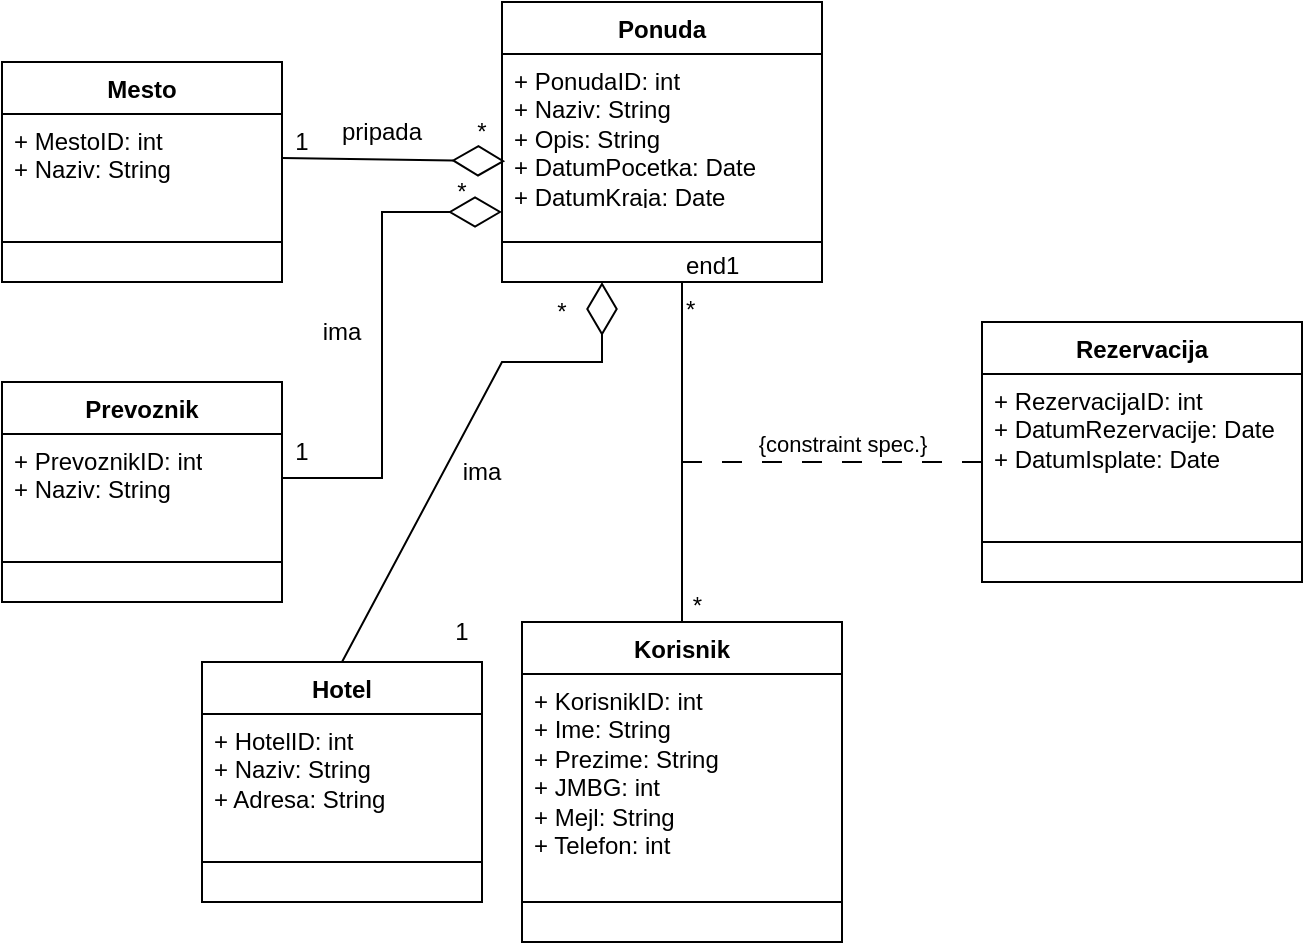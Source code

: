 <mxfile version="24.4.4" type="github">
  <diagram name="Page-1" id="iO_VpCfIkmOvoATDGDRV">
    <mxGraphModel dx="1050" dy="530" grid="1" gridSize="10" guides="1" tooltips="1" connect="1" arrows="1" fold="1" page="1" pageScale="1" pageWidth="827" pageHeight="1169" math="0" shadow="0">
      <root>
        <mxCell id="0" />
        <mxCell id="1" parent="0" />
        <mxCell id="N3QRz-uvsfwkMozRb9pL-1" value="Ponuda" style="swimlane;fontStyle=1;align=center;verticalAlign=top;childLayout=stackLayout;horizontal=1;startSize=26;horizontalStack=0;resizeParent=1;resizeParentMax=0;resizeLast=0;collapsible=1;marginBottom=0;whiteSpace=wrap;html=1;" vertex="1" parent="1">
          <mxGeometry x="270" y="20" width="160" height="140" as="geometry" />
        </mxCell>
        <mxCell id="N3QRz-uvsfwkMozRb9pL-2" value="+ PonudaID: int&lt;div&gt;+ Naziv: String&lt;/div&gt;&lt;div&gt;+ Opis: String&lt;/div&gt;&lt;div&gt;+ DatumPocetka: Date&lt;/div&gt;&lt;div&gt;+ DatumKraja: Date&lt;/div&gt;&lt;div&gt;&lt;br&gt;&lt;/div&gt;" style="text;strokeColor=none;fillColor=none;align=left;verticalAlign=top;spacingLeft=4;spacingRight=4;overflow=hidden;rotatable=0;points=[[0,0.5],[1,0.5]];portConstraint=eastwest;whiteSpace=wrap;html=1;" vertex="1" parent="N3QRz-uvsfwkMozRb9pL-1">
          <mxGeometry y="26" width="160" height="74" as="geometry" />
        </mxCell>
        <mxCell id="N3QRz-uvsfwkMozRb9pL-3" value="" style="line;strokeWidth=1;fillColor=none;align=left;verticalAlign=middle;spacingTop=-1;spacingLeft=3;spacingRight=3;rotatable=0;labelPosition=right;points=[];portConstraint=eastwest;strokeColor=inherit;" vertex="1" parent="N3QRz-uvsfwkMozRb9pL-1">
          <mxGeometry y="100" width="160" height="40" as="geometry" />
        </mxCell>
        <mxCell id="N3QRz-uvsfwkMozRb9pL-5" value="Mesto" style="swimlane;fontStyle=1;align=center;verticalAlign=top;childLayout=stackLayout;horizontal=1;startSize=26;horizontalStack=0;resizeParent=1;resizeParentMax=0;resizeLast=0;collapsible=1;marginBottom=0;whiteSpace=wrap;html=1;" vertex="1" parent="1">
          <mxGeometry x="20" y="50" width="140" height="110" as="geometry" />
        </mxCell>
        <mxCell id="N3QRz-uvsfwkMozRb9pL-6" value="+ MestoID: int&lt;div&gt;+ Naziv: String&lt;/div&gt;&lt;div&gt;&lt;br&gt;&lt;/div&gt;" style="text;strokeColor=none;fillColor=none;align=left;verticalAlign=top;spacingLeft=4;spacingRight=4;overflow=hidden;rotatable=0;points=[[0,0.5],[1,0.5]];portConstraint=eastwest;whiteSpace=wrap;html=1;" vertex="1" parent="N3QRz-uvsfwkMozRb9pL-5">
          <mxGeometry y="26" width="140" height="44" as="geometry" />
        </mxCell>
        <mxCell id="N3QRz-uvsfwkMozRb9pL-7" value="" style="line;strokeWidth=1;fillColor=none;align=left;verticalAlign=middle;spacingTop=-1;spacingLeft=3;spacingRight=3;rotatable=0;labelPosition=right;points=[];portConstraint=eastwest;strokeColor=inherit;" vertex="1" parent="N3QRz-uvsfwkMozRb9pL-5">
          <mxGeometry y="70" width="140" height="40" as="geometry" />
        </mxCell>
        <mxCell id="N3QRz-uvsfwkMozRb9pL-8" value="" style="endArrow=diamondThin;endFill=0;endSize=24;html=1;rounded=0;exitX=1;exitY=0.5;exitDx=0;exitDy=0;entryX=0.01;entryY=0.724;entryDx=0;entryDy=0;entryPerimeter=0;" edge="1" parent="1" source="N3QRz-uvsfwkMozRb9pL-6" target="N3QRz-uvsfwkMozRb9pL-2">
          <mxGeometry width="160" relative="1" as="geometry">
            <mxPoint x="110" y="89.5" as="sourcePoint" />
            <mxPoint x="270" y="89.5" as="targetPoint" />
          </mxGeometry>
        </mxCell>
        <mxCell id="N3QRz-uvsfwkMozRb9pL-9" value="1" style="text;html=1;align=center;verticalAlign=middle;whiteSpace=wrap;rounded=0;" vertex="1" parent="1">
          <mxGeometry x="140" y="75" width="60" height="30" as="geometry" />
        </mxCell>
        <mxCell id="N3QRz-uvsfwkMozRb9pL-11" value="*" style="text;html=1;align=center;verticalAlign=middle;whiteSpace=wrap;rounded=0;" vertex="1" parent="1">
          <mxGeometry x="230" y="70" width="60" height="30" as="geometry" />
        </mxCell>
        <mxCell id="N3QRz-uvsfwkMozRb9pL-12" value="pripada" style="text;html=1;align=center;verticalAlign=middle;whiteSpace=wrap;rounded=0;" vertex="1" parent="1">
          <mxGeometry x="180" y="70" width="60" height="30" as="geometry" />
        </mxCell>
        <mxCell id="N3QRz-uvsfwkMozRb9pL-16" value="Prevoznik" style="swimlane;fontStyle=1;align=center;verticalAlign=top;childLayout=stackLayout;horizontal=1;startSize=26;horizontalStack=0;resizeParent=1;resizeParentMax=0;resizeLast=0;collapsible=1;marginBottom=0;whiteSpace=wrap;html=1;" vertex="1" parent="1">
          <mxGeometry x="20" y="210" width="140" height="110" as="geometry" />
        </mxCell>
        <mxCell id="N3QRz-uvsfwkMozRb9pL-17" value="+ PrevoznikID: int&lt;div&gt;+ Naziv: String&lt;/div&gt;&lt;div&gt;&lt;br&gt;&lt;/div&gt;" style="text;strokeColor=none;fillColor=none;align=left;verticalAlign=top;spacingLeft=4;spacingRight=4;overflow=hidden;rotatable=0;points=[[0,0.5],[1,0.5]];portConstraint=eastwest;whiteSpace=wrap;html=1;" vertex="1" parent="N3QRz-uvsfwkMozRb9pL-16">
          <mxGeometry y="26" width="140" height="44" as="geometry" />
        </mxCell>
        <mxCell id="N3QRz-uvsfwkMozRb9pL-18" value="" style="line;strokeWidth=1;fillColor=none;align=left;verticalAlign=middle;spacingTop=-1;spacingLeft=3;spacingRight=3;rotatable=0;labelPosition=right;points=[];portConstraint=eastwest;strokeColor=inherit;" vertex="1" parent="N3QRz-uvsfwkMozRb9pL-16">
          <mxGeometry y="70" width="140" height="40" as="geometry" />
        </mxCell>
        <mxCell id="N3QRz-uvsfwkMozRb9pL-19" value="" style="endArrow=diamondThin;endFill=0;endSize=24;html=1;rounded=0;entryX=0;entryY=0.75;entryDx=0;entryDy=0;edgeStyle=elbowEdgeStyle;" edge="1" parent="1" source="N3QRz-uvsfwkMozRb9pL-17" target="N3QRz-uvsfwkMozRb9pL-1">
          <mxGeometry width="160" relative="1" as="geometry">
            <mxPoint x="115" y="275" as="sourcePoint" />
            <mxPoint x="225" y="130" as="targetPoint" />
            <Array as="points">
              <mxPoint x="210" y="200" />
            </Array>
          </mxGeometry>
        </mxCell>
        <mxCell id="N3QRz-uvsfwkMozRb9pL-20" value="1" style="text;html=1;align=center;verticalAlign=middle;whiteSpace=wrap;rounded=0;" vertex="1" parent="1">
          <mxGeometry x="140" y="230" width="60" height="30" as="geometry" />
        </mxCell>
        <mxCell id="N3QRz-uvsfwkMozRb9pL-21" value="*" style="text;html=1;align=center;verticalAlign=middle;whiteSpace=wrap;rounded=0;" vertex="1" parent="1">
          <mxGeometry x="220" y="100" width="60" height="30" as="geometry" />
        </mxCell>
        <mxCell id="N3QRz-uvsfwkMozRb9pL-22" value="ima" style="text;html=1;align=center;verticalAlign=middle;whiteSpace=wrap;rounded=0;" vertex="1" parent="1">
          <mxGeometry x="160" y="170" width="60" height="30" as="geometry" />
        </mxCell>
        <mxCell id="N3QRz-uvsfwkMozRb9pL-23" value="Hotel" style="swimlane;fontStyle=1;align=center;verticalAlign=top;childLayout=stackLayout;horizontal=1;startSize=26;horizontalStack=0;resizeParent=1;resizeParentMax=0;resizeLast=0;collapsible=1;marginBottom=0;whiteSpace=wrap;html=1;" vertex="1" parent="1">
          <mxGeometry x="120" y="350" width="140" height="120" as="geometry" />
        </mxCell>
        <mxCell id="N3QRz-uvsfwkMozRb9pL-24" value="+ HotelID: int&lt;div&gt;+ Naziv: String&lt;/div&gt;&lt;div&gt;+ Adresa: String&lt;/div&gt;&lt;div&gt;&lt;br&gt;&lt;/div&gt;" style="text;strokeColor=none;fillColor=none;align=left;verticalAlign=top;spacingLeft=4;spacingRight=4;overflow=hidden;rotatable=0;points=[[0,0.5],[1,0.5]];portConstraint=eastwest;whiteSpace=wrap;html=1;" vertex="1" parent="N3QRz-uvsfwkMozRb9pL-23">
          <mxGeometry y="26" width="140" height="54" as="geometry" />
        </mxCell>
        <mxCell id="N3QRz-uvsfwkMozRb9pL-25" value="" style="line;strokeWidth=1;fillColor=none;align=left;verticalAlign=middle;spacingTop=-1;spacingLeft=3;spacingRight=3;rotatable=0;labelPosition=right;points=[];portConstraint=eastwest;strokeColor=inherit;" vertex="1" parent="N3QRz-uvsfwkMozRb9pL-23">
          <mxGeometry y="80" width="140" height="40" as="geometry" />
        </mxCell>
        <mxCell id="N3QRz-uvsfwkMozRb9pL-26" value="" style="endArrow=diamondThin;endFill=0;endSize=24;html=1;rounded=0;exitX=0.5;exitY=0;exitDx=0;exitDy=0;" edge="1" parent="1" source="N3QRz-uvsfwkMozRb9pL-23">
          <mxGeometry width="160" relative="1" as="geometry">
            <mxPoint x="250" y="290" as="sourcePoint" />
            <mxPoint x="320" y="160" as="targetPoint" />
            <Array as="points">
              <mxPoint x="270" y="200" />
              <mxPoint x="320" y="200" />
            </Array>
          </mxGeometry>
        </mxCell>
        <mxCell id="N3QRz-uvsfwkMozRb9pL-27" value="ima" style="text;html=1;align=center;verticalAlign=middle;whiteSpace=wrap;rounded=0;" vertex="1" parent="1">
          <mxGeometry x="230" y="240" width="60" height="30" as="geometry" />
        </mxCell>
        <mxCell id="N3QRz-uvsfwkMozRb9pL-28" value="1" style="text;html=1;align=center;verticalAlign=middle;whiteSpace=wrap;rounded=0;" vertex="1" parent="1">
          <mxGeometry x="220" y="320" width="60" height="30" as="geometry" />
        </mxCell>
        <mxCell id="N3QRz-uvsfwkMozRb9pL-29" value="*" style="text;html=1;align=center;verticalAlign=middle;whiteSpace=wrap;rounded=0;" vertex="1" parent="1">
          <mxGeometry x="270" y="160" width="60" height="30" as="geometry" />
        </mxCell>
        <mxCell id="N3QRz-uvsfwkMozRb9pL-30" value="Korisnik" style="swimlane;fontStyle=1;align=center;verticalAlign=top;childLayout=stackLayout;horizontal=1;startSize=26;horizontalStack=0;resizeParent=1;resizeParentMax=0;resizeLast=0;collapsible=1;marginBottom=0;whiteSpace=wrap;html=1;" vertex="1" parent="1">
          <mxGeometry x="280" y="330" width="160" height="160" as="geometry" />
        </mxCell>
        <mxCell id="N3QRz-uvsfwkMozRb9pL-31" value="+ KorisnikID: int&lt;div&gt;+ Ime: String&lt;/div&gt;&lt;div&gt;+ Prezime: String&lt;/div&gt;&lt;div&gt;+ JMBG: int&lt;/div&gt;&lt;div&gt;+ Mejl: String&lt;/div&gt;&lt;div&gt;+ Telefon: int&lt;/div&gt;&lt;div&gt;&lt;br&gt;&lt;/div&gt;" style="text;strokeColor=none;fillColor=none;align=left;verticalAlign=top;spacingLeft=4;spacingRight=4;overflow=hidden;rotatable=0;points=[[0,0.5],[1,0.5]];portConstraint=eastwest;whiteSpace=wrap;html=1;" vertex="1" parent="N3QRz-uvsfwkMozRb9pL-30">
          <mxGeometry y="26" width="160" height="94" as="geometry" />
        </mxCell>
        <mxCell id="N3QRz-uvsfwkMozRb9pL-32" value="" style="line;strokeWidth=1;fillColor=none;align=left;verticalAlign=middle;spacingTop=-1;spacingLeft=3;spacingRight=3;rotatable=0;labelPosition=right;points=[];portConstraint=eastwest;strokeColor=inherit;" vertex="1" parent="N3QRz-uvsfwkMozRb9pL-30">
          <mxGeometry y="120" width="160" height="40" as="geometry" />
        </mxCell>
        <mxCell id="N3QRz-uvsfwkMozRb9pL-33" value="" style="endArrow=none;html=1;rounded=0;align=center;verticalAlign=top;endFill=0;labelBackgroundColor=none;entryX=0.5;entryY=0;entryDx=0;entryDy=0;" edge="1" parent="1" target="N3QRz-uvsfwkMozRb9pL-30">
          <mxGeometry relative="1" as="geometry">
            <mxPoint x="360" y="160" as="sourcePoint" />
            <mxPoint x="520" y="210" as="targetPoint" />
          </mxGeometry>
        </mxCell>
        <mxCell id="N3QRz-uvsfwkMozRb9pL-34" value="end1" style="resizable=0;html=1;align=left;verticalAlign=bottom;labelBackgroundColor=none;" connectable="0" vertex="1" parent="N3QRz-uvsfwkMozRb9pL-33">
          <mxGeometry x="-1" relative="1" as="geometry" />
        </mxCell>
        <mxCell id="N3QRz-uvsfwkMozRb9pL-35" value="*" style="resizable=0;html=1;align=left;verticalAlign=top;labelBackgroundColor=none;" connectable="0" vertex="1" parent="N3QRz-uvsfwkMozRb9pL-33">
          <mxGeometry x="-1" relative="1" as="geometry" />
        </mxCell>
        <mxCell id="N3QRz-uvsfwkMozRb9pL-36" value="*" style="resizable=0;html=1;align=right;verticalAlign=bottom;labelBackgroundColor=none;" connectable="0" vertex="1" parent="N3QRz-uvsfwkMozRb9pL-33">
          <mxGeometry x="1" relative="1" as="geometry">
            <mxPoint x="10" as="offset" />
          </mxGeometry>
        </mxCell>
        <mxCell id="N3QRz-uvsfwkMozRb9pL-37" value="{constraint spec.}" style="endArrow=none;startArrow=none;endFill=0;startFill=0;endSize=8;html=1;verticalAlign=bottom;dashed=1;labelBackgroundColor=none;dashPattern=10 10;rounded=0;" edge="1" parent="1">
          <mxGeometry width="160" relative="1" as="geometry">
            <mxPoint x="360" y="250" as="sourcePoint" />
            <mxPoint x="520" y="250" as="targetPoint" />
          </mxGeometry>
        </mxCell>
        <mxCell id="N3QRz-uvsfwkMozRb9pL-38" value="Rezervacija" style="swimlane;fontStyle=1;align=center;verticalAlign=top;childLayout=stackLayout;horizontal=1;startSize=26;horizontalStack=0;resizeParent=1;resizeParentMax=0;resizeLast=0;collapsible=1;marginBottom=0;whiteSpace=wrap;html=1;" vertex="1" parent="1">
          <mxGeometry x="510" y="180" width="160" height="130" as="geometry" />
        </mxCell>
        <mxCell id="N3QRz-uvsfwkMozRb9pL-39" value="+ RezervacijaID: int&lt;div&gt;+ DatumRezervacije: Date&lt;/div&gt;&lt;div&gt;+ DatumIsplate: Date&lt;/div&gt;&lt;div&gt;&lt;br&gt;&lt;/div&gt;" style="text;strokeColor=none;fillColor=none;align=left;verticalAlign=top;spacingLeft=4;spacingRight=4;overflow=hidden;rotatable=0;points=[[0,0.5],[1,0.5]];portConstraint=eastwest;whiteSpace=wrap;html=1;" vertex="1" parent="N3QRz-uvsfwkMozRb9pL-38">
          <mxGeometry y="26" width="160" height="64" as="geometry" />
        </mxCell>
        <mxCell id="N3QRz-uvsfwkMozRb9pL-40" value="" style="line;strokeWidth=1;fillColor=none;align=left;verticalAlign=middle;spacingTop=-1;spacingLeft=3;spacingRight=3;rotatable=0;labelPosition=right;points=[];portConstraint=eastwest;strokeColor=inherit;" vertex="1" parent="N3QRz-uvsfwkMozRb9pL-38">
          <mxGeometry y="90" width="160" height="40" as="geometry" />
        </mxCell>
      </root>
    </mxGraphModel>
  </diagram>
</mxfile>
